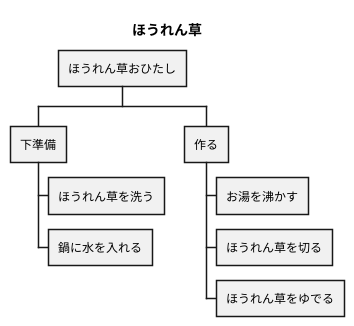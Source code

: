 @startwbs ほうれん草おひたし
title ほうれん草
* ほうれん草おひたし
** 下準備
*** ほうれん草を洗う
*** 鍋に水を入れる
** 作る
*** お湯を沸かす
*** ほうれん草を切る
*** ほうれん草をゆでる